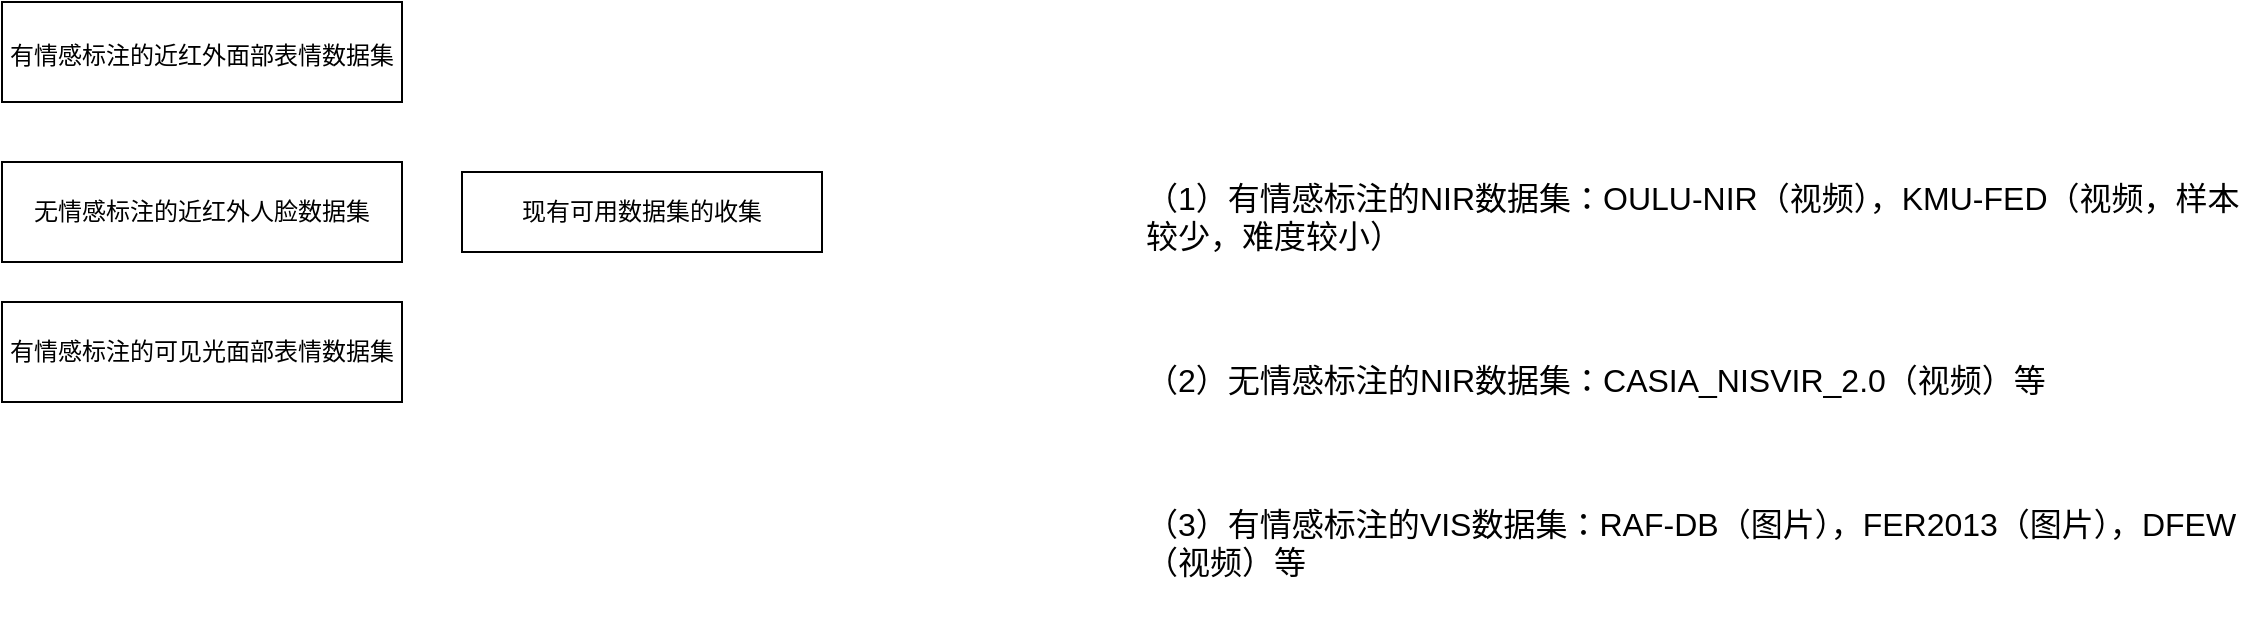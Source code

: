 <mxfile version="22.1.11" type="github">
  <diagram name="第 1 页" id="4MuG9dcFZqFzsOZIaR-n">
    <mxGraphModel dx="1221" dy="733" grid="1" gridSize="10" guides="1" tooltips="1" connect="1" arrows="1" fold="1" page="1" pageScale="1" pageWidth="2336" pageHeight="1654" math="0" shadow="0">
      <root>
        <mxCell id="0" />
        <mxCell id="1" parent="0" />
        <mxCell id="-VNiIBmOScgsrfv-4Jjd-1" value="现有可用数据集的收集" style="rounded=0;whiteSpace=wrap;html=1;" vertex="1" parent="1">
          <mxGeometry x="290" y="175" width="180" height="40" as="geometry" />
        </mxCell>
        <mxCell id="-VNiIBmOScgsrfv-4Jjd-2" value="&lt;p class=&quot;MsoNormal&quot;&gt;&lt;span style=&quot;font-size:12.0pt;mso-bidi-font-size:14.0pt;&#xa;font-family:宋体&quot;&gt;（&lt;span lang=&quot;EN-US&quot;&gt;1&lt;/span&gt;）有情感标注的&lt;span lang=&quot;EN-US&quot;&gt;NIR&lt;/span&gt;数据集：&lt;span lang=&quot;EN-US&quot;&gt;OULU-NIR&lt;/span&gt;（视频），&lt;span lang=&quot;EN-US&quot;&gt;KMU-FED&lt;/span&gt;（视频，样本较少，难度较小）&lt;span lang=&quot;EN-US&quot;&gt;&lt;/span&gt;&lt;/span&gt;&lt;/p&gt;&#xa;&#xa;&lt;p class=&quot;MsoNormal&quot;&gt;&lt;span style=&quot;font-size:12.0pt;mso-bidi-font-size:14.0pt;&#xa;font-family:宋体&quot;&gt;（&lt;span lang=&quot;EN-US&quot;&gt;2&lt;/span&gt;）无情感标注的&lt;span lang=&quot;EN-US&quot;&gt;NIR&lt;/span&gt;数据集：&lt;span lang=&quot;EN-US&quot;&gt;CASIA_NISVIR_2.0&lt;/span&gt;（视频）等&lt;span lang=&quot;EN-US&quot;&gt;&lt;/span&gt;&lt;/span&gt;&lt;/p&gt;&#xa;&#xa;&lt;p class=&quot;MsoNormal&quot;&gt;&lt;span style=&quot;font-size:12.0pt;mso-bidi-font-size:14.0pt;&#xa;font-family:宋体&quot;&gt;（&lt;span lang=&quot;EN-US&quot;&gt;3&lt;/span&gt;）有情感标注的&lt;span lang=&quot;EN-US&quot;&gt;VIS&lt;/span&gt;数据集：&lt;span lang=&quot;EN-US&quot;&gt;RAF-DB&lt;/span&gt;（图片），&lt;span lang=&quot;EN-US&quot;&gt;FER2013&lt;/span&gt;（图片），&lt;span lang=&quot;EN-US&quot;&gt;DFEW&lt;/span&gt;（视频）等&lt;span lang=&quot;EN-US&quot;&gt;&lt;/span&gt;&lt;/span&gt;&lt;/p&gt;" style="text;whiteSpace=wrap;html=1;" vertex="1" parent="1">
          <mxGeometry x="630" y="160" width="560" height="250" as="geometry" />
        </mxCell>
        <mxCell id="-VNiIBmOScgsrfv-4Jjd-3" value="有情感标注的近红外面部表情数据集&lt;span style=&quot;font-size:12.0pt;mso-bidi-font-size:14.0pt;&lt;br/&gt;font-family:宋体&quot;&gt;&lt;/span&gt;" style="rounded=0;whiteSpace=wrap;html=1;" vertex="1" parent="1">
          <mxGeometry x="60" y="90" width="200" height="50" as="geometry" />
        </mxCell>
        <mxCell id="-VNiIBmOScgsrfv-4Jjd-4" value="无情感标注的近红外人脸数据集" style="rounded=0;whiteSpace=wrap;html=1;" vertex="1" parent="1">
          <mxGeometry x="60" y="170" width="200" height="50" as="geometry" />
        </mxCell>
        <mxCell id="-VNiIBmOScgsrfv-4Jjd-5" value="有情感标注的可见光面部表情数据集" style="rounded=0;whiteSpace=wrap;html=1;" vertex="1" parent="1">
          <mxGeometry x="60" y="240" width="200" height="50" as="geometry" />
        </mxCell>
      </root>
    </mxGraphModel>
  </diagram>
</mxfile>
